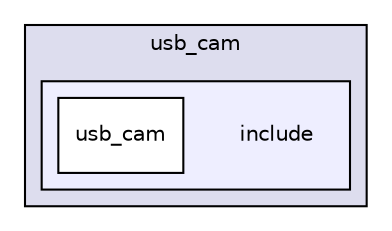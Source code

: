 digraph "modules/drivers/usb_cam/include" {
  compound=true
  node [ fontsize="10", fontname="Helvetica"];
  edge [ labelfontsize="10", labelfontname="Helvetica"];
  subgraph clusterdir_fcf7bdd43917afa27248464d5a5d7745 {
    graph [ bgcolor="#ddddee", pencolor="black", label="usb_cam" fontname="Helvetica", fontsize="10", URL="dir_fcf7bdd43917afa27248464d5a5d7745.html"]
  subgraph clusterdir_7f440dff8777732b2b0d6d1a4b06ee8e {
    graph [ bgcolor="#eeeeff", pencolor="black", label="" URL="dir_7f440dff8777732b2b0d6d1a4b06ee8e.html"];
    dir_7f440dff8777732b2b0d6d1a4b06ee8e [shape=plaintext label="include"];
    dir_8b9a0c79e2bec8e23dc0096766195ace [shape=box label="usb_cam" color="black" fillcolor="white" style="filled" URL="dir_8b9a0c79e2bec8e23dc0096766195ace.html"];
  }
  }
}
